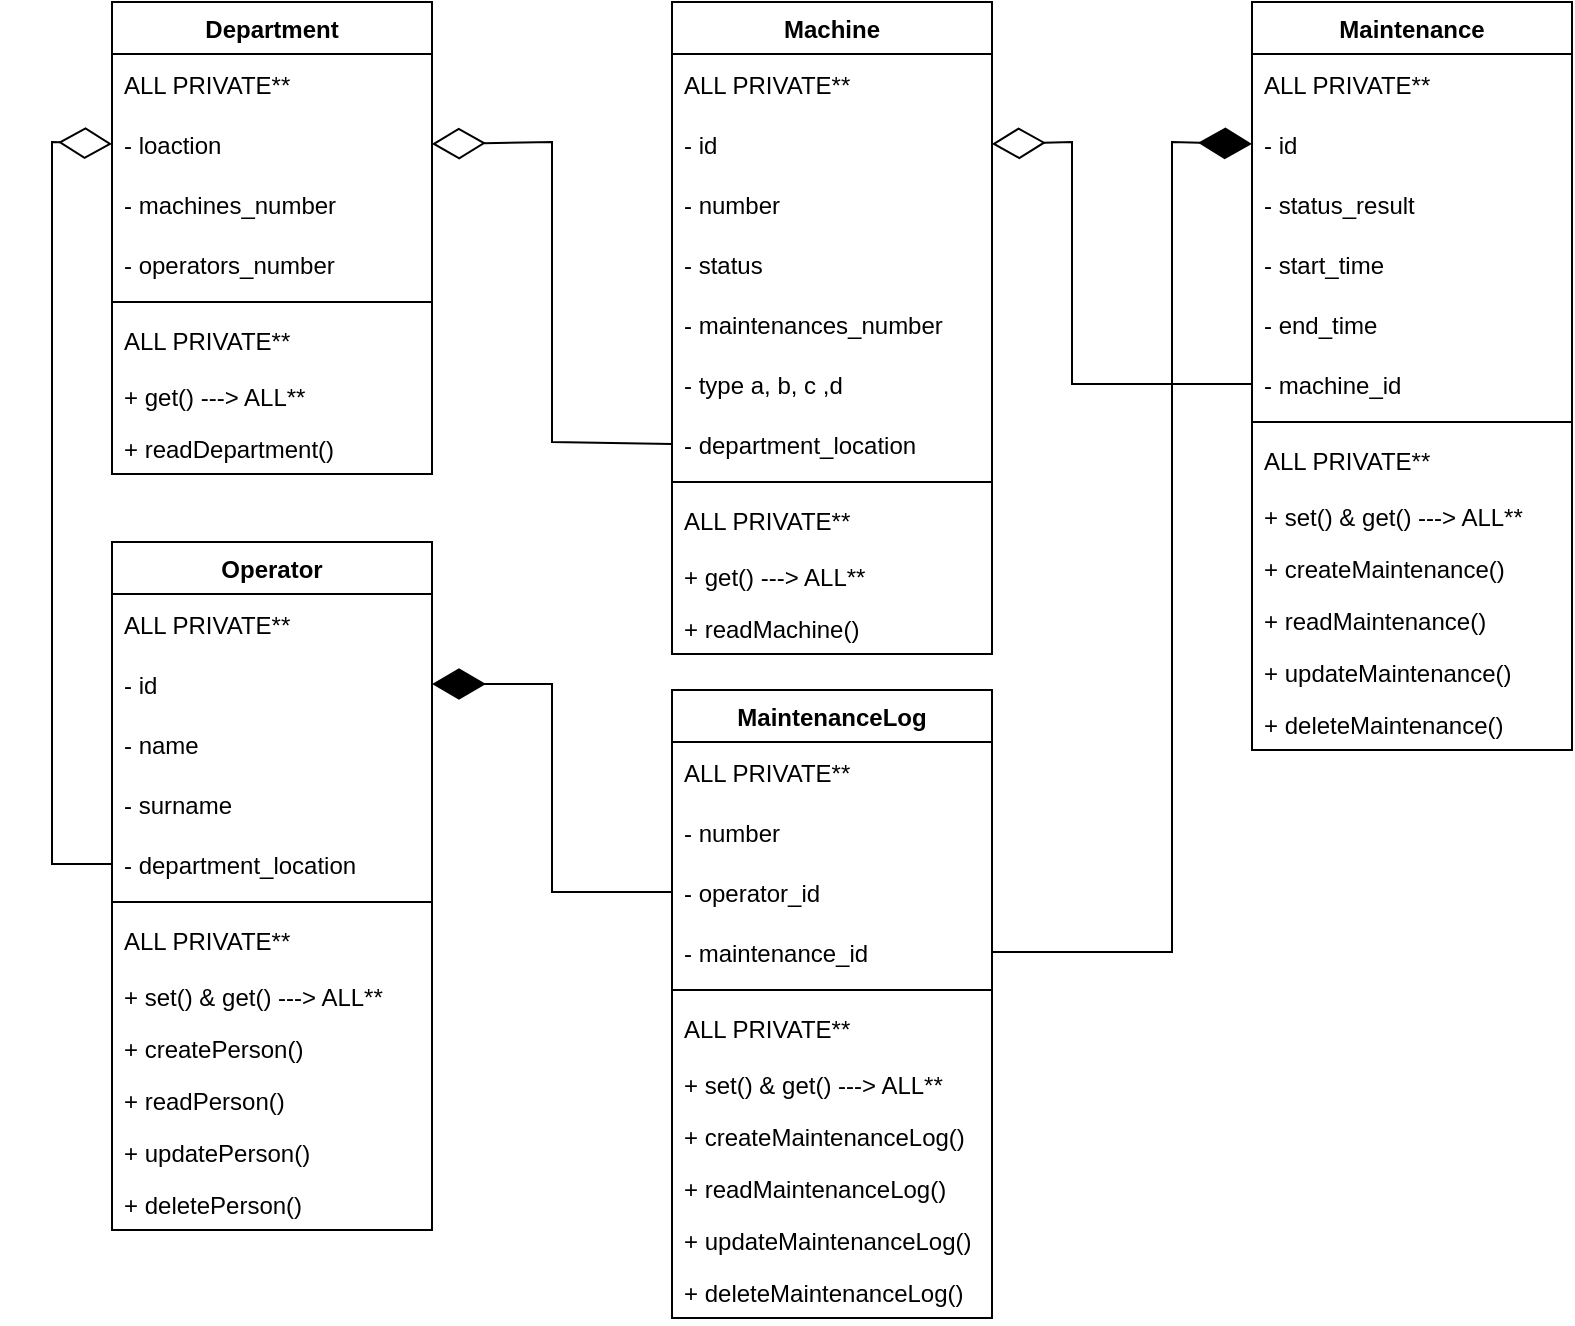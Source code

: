 <mxfile version="20.4.0" type="device"><diagram id="C5RBs43oDa-KdzZeNtuy" name="Page-1"><mxGraphModel dx="1398" dy="1947" grid="1" gridSize="10" guides="1" tooltips="1" connect="1" arrows="1" fold="1" page="1" pageScale="1" pageWidth="827" pageHeight="1169" math="0" shadow="0"><root><mxCell id="WIyWlLk6GJQsqaUBKTNV-0"/><mxCell id="WIyWlLk6GJQsqaUBKTNV-1" parent="WIyWlLk6GJQsqaUBKTNV-0"/><mxCell id="Bt64smCCKo_shY4i3-QX-8" value="Operator" style="swimlane;fontStyle=1;align=center;verticalAlign=top;childLayout=stackLayout;horizontal=1;startSize=26;horizontalStack=0;resizeParent=1;resizeParentMax=0;resizeLast=0;collapsible=1;marginBottom=0;" parent="WIyWlLk6GJQsqaUBKTNV-1" vertex="1"><mxGeometry x="60" y="-890" width="160" height="344" as="geometry"/></mxCell><mxCell id="Bt64smCCKo_shY4i3-QX-17" value="ALL PRIVATE**" style="text;strokeColor=none;fillColor=none;align=left;verticalAlign=middle;spacingLeft=4;spacingRight=4;overflow=hidden;points=[[0,0.5],[1,0.5]];portConstraint=eastwest;rotatable=0;" parent="Bt64smCCKo_shY4i3-QX-8" vertex="1"><mxGeometry y="26" width="160" height="30" as="geometry"/></mxCell><mxCell id="Bt64smCCKo_shY4i3-QX-31" value="- id" style="text;strokeColor=none;fillColor=none;align=left;verticalAlign=middle;spacingLeft=4;spacingRight=4;overflow=hidden;points=[[0,0.5],[1,0.5]];portConstraint=eastwest;rotatable=0;" parent="Bt64smCCKo_shY4i3-QX-8" vertex="1"><mxGeometry y="56" width="160" height="30" as="geometry"/></mxCell><mxCell id="Bt64smCCKo_shY4i3-QX-19" value="- name" style="text;strokeColor=none;fillColor=none;align=left;verticalAlign=middle;spacingLeft=4;spacingRight=4;overflow=hidden;points=[[0,0.5],[1,0.5]];portConstraint=eastwest;rotatable=0;" parent="Bt64smCCKo_shY4i3-QX-8" vertex="1"><mxGeometry y="86" width="160" height="30" as="geometry"/></mxCell><mxCell id="Bt64smCCKo_shY4i3-QX-20" value="- surname" style="text;strokeColor=none;fillColor=none;align=left;verticalAlign=middle;spacingLeft=4;spacingRight=4;overflow=hidden;points=[[0,0.5],[1,0.5]];portConstraint=eastwest;rotatable=0;" parent="Bt64smCCKo_shY4i3-QX-8" vertex="1"><mxGeometry y="116" width="160" height="30" as="geometry"/></mxCell><mxCell id="Bt64smCCKo_shY4i3-QX-21" value="- department_location" style="text;strokeColor=none;fillColor=none;align=left;verticalAlign=middle;spacingLeft=4;spacingRight=4;overflow=hidden;points=[[0,0.5],[1,0.5]];portConstraint=eastwest;rotatable=0;" parent="Bt64smCCKo_shY4i3-QX-8" vertex="1"><mxGeometry y="146" width="160" height="30" as="geometry"/></mxCell><mxCell id="Bt64smCCKo_shY4i3-QX-10" value="" style="line;strokeWidth=1;fillColor=none;align=left;verticalAlign=middle;spacingTop=-1;spacingLeft=3;spacingRight=3;rotatable=0;labelPosition=right;points=[];portConstraint=eastwest;strokeColor=inherit;" parent="Bt64smCCKo_shY4i3-QX-8" vertex="1"><mxGeometry y="176" width="160" height="8" as="geometry"/></mxCell><mxCell id="knzZrBF3Gq1i_UFLBEy_-6" value="ALL PRIVATE**" style="text;strokeColor=none;fillColor=none;align=left;verticalAlign=middle;spacingLeft=4;spacingRight=4;overflow=hidden;points=[[0,0.5],[1,0.5]];portConstraint=eastwest;rotatable=0;" parent="Bt64smCCKo_shY4i3-QX-8" vertex="1"><mxGeometry y="184" width="160" height="30" as="geometry"/></mxCell><mxCell id="Bt64smCCKo_shY4i3-QX-11" value="+ set() &amp; get() ---&gt; ALL**" style="text;strokeColor=none;fillColor=none;align=left;verticalAlign=top;spacingLeft=4;spacingRight=4;overflow=hidden;rotatable=0;points=[[0,0.5],[1,0.5]];portConstraint=eastwest;" parent="Bt64smCCKo_shY4i3-QX-8" vertex="1"><mxGeometry y="214" width="160" height="26" as="geometry"/></mxCell><mxCell id="Bt64smCCKo_shY4i3-QX-89" value="+ createPerson()" style="text;strokeColor=none;fillColor=none;align=left;verticalAlign=top;spacingLeft=4;spacingRight=4;overflow=hidden;rotatable=0;points=[[0,0.5],[1,0.5]];portConstraint=eastwest;" parent="Bt64smCCKo_shY4i3-QX-8" vertex="1"><mxGeometry y="240" width="160" height="26" as="geometry"/></mxCell><mxCell id="Bt64smCCKo_shY4i3-QX-90" value="+ readPerson()" style="text;strokeColor=none;fillColor=none;align=left;verticalAlign=top;spacingLeft=4;spacingRight=4;overflow=hidden;rotatable=0;points=[[0,0.5],[1,0.5]];portConstraint=eastwest;" parent="Bt64smCCKo_shY4i3-QX-8" vertex="1"><mxGeometry y="266" width="160" height="26" as="geometry"/></mxCell><mxCell id="Bt64smCCKo_shY4i3-QX-91" value="+ updatePerson()" style="text;strokeColor=none;fillColor=none;align=left;verticalAlign=top;spacingLeft=4;spacingRight=4;overflow=hidden;rotatable=0;points=[[0,0.5],[1,0.5]];portConstraint=eastwest;" parent="Bt64smCCKo_shY4i3-QX-8" vertex="1"><mxGeometry y="292" width="160" height="26" as="geometry"/></mxCell><mxCell id="Bt64smCCKo_shY4i3-QX-92" value="+ deletePerson()" style="text;strokeColor=none;fillColor=none;align=left;verticalAlign=top;spacingLeft=4;spacingRight=4;overflow=hidden;rotatable=0;points=[[0,0.5],[1,0.5]];portConstraint=eastwest;" parent="Bt64smCCKo_shY4i3-QX-8" vertex="1"><mxGeometry y="318" width="160" height="26" as="geometry"/></mxCell><mxCell id="Bt64smCCKo_shY4i3-QX-23" value="Department" style="swimlane;fontStyle=1;align=center;verticalAlign=top;childLayout=stackLayout;horizontal=1;startSize=26;horizontalStack=0;resizeParent=1;resizeParentMax=0;resizeLast=0;collapsible=1;marginBottom=0;" parent="WIyWlLk6GJQsqaUBKTNV-1" vertex="1"><mxGeometry x="60" y="-1160" width="160" height="236" as="geometry"/></mxCell><mxCell id="Bt64smCCKo_shY4i3-QX-24" value="ALL PRIVATE**" style="text;strokeColor=none;fillColor=none;align=left;verticalAlign=middle;spacingLeft=4;spacingRight=4;overflow=hidden;points=[[0,0.5],[1,0.5]];portConstraint=eastwest;rotatable=0;" parent="Bt64smCCKo_shY4i3-QX-23" vertex="1"><mxGeometry y="26" width="160" height="30" as="geometry"/></mxCell><mxCell id="Bt64smCCKo_shY4i3-QX-26" value="- loaction" style="text;strokeColor=none;fillColor=none;align=left;verticalAlign=middle;spacingLeft=4;spacingRight=4;overflow=hidden;points=[[0,0.5],[1,0.5]];portConstraint=eastwest;rotatable=0;" parent="Bt64smCCKo_shY4i3-QX-23" vertex="1"><mxGeometry y="56" width="160" height="30" as="geometry"/></mxCell><mxCell id="Bt64smCCKo_shY4i3-QX-27" value="- machines_number" style="text;strokeColor=none;fillColor=none;align=left;verticalAlign=middle;spacingLeft=4;spacingRight=4;overflow=hidden;points=[[0,0.5],[1,0.5]];portConstraint=eastwest;rotatable=0;" parent="Bt64smCCKo_shY4i3-QX-23" vertex="1"><mxGeometry y="86" width="160" height="30" as="geometry"/></mxCell><mxCell id="Bt64smCCKo_shY4i3-QX-28" value="- operators_number" style="text;strokeColor=none;fillColor=none;align=left;verticalAlign=middle;spacingLeft=4;spacingRight=4;overflow=hidden;points=[[0,0.5],[1,0.5]];portConstraint=eastwest;rotatable=0;" parent="Bt64smCCKo_shY4i3-QX-23" vertex="1"><mxGeometry y="116" width="160" height="30" as="geometry"/></mxCell><mxCell id="Bt64smCCKo_shY4i3-QX-29" value="" style="line;strokeWidth=1;fillColor=none;align=left;verticalAlign=middle;spacingTop=-1;spacingLeft=3;spacingRight=3;rotatable=0;labelPosition=right;points=[];portConstraint=eastwest;strokeColor=inherit;" parent="Bt64smCCKo_shY4i3-QX-23" vertex="1"><mxGeometry y="146" width="160" height="8" as="geometry"/></mxCell><mxCell id="knzZrBF3Gq1i_UFLBEy_-2" value="ALL PRIVATE**" style="text;strokeColor=none;fillColor=none;align=left;verticalAlign=middle;spacingLeft=4;spacingRight=4;overflow=hidden;points=[[0,0.5],[1,0.5]];portConstraint=eastwest;rotatable=0;" parent="Bt64smCCKo_shY4i3-QX-23" vertex="1"><mxGeometry y="154" width="160" height="30" as="geometry"/></mxCell><mxCell id="Bt64smCCKo_shY4i3-QX-30" value="+ get() ---&gt; ALL**" style="text;strokeColor=none;fillColor=none;align=left;verticalAlign=top;spacingLeft=4;spacingRight=4;overflow=hidden;rotatable=0;points=[[0,0.5],[1,0.5]];portConstraint=eastwest;" parent="Bt64smCCKo_shY4i3-QX-23" vertex="1"><mxGeometry y="184" width="160" height="26" as="geometry"/></mxCell><mxCell id="Bt64smCCKo_shY4i3-QX-87" value="+ readDepartment()" style="text;strokeColor=none;fillColor=none;align=left;verticalAlign=top;spacingLeft=4;spacingRight=4;overflow=hidden;rotatable=0;points=[[0,0.5],[1,0.5]];portConstraint=eastwest;" parent="Bt64smCCKo_shY4i3-QX-23" vertex="1"><mxGeometry y="210" width="160" height="26" as="geometry"/></mxCell><mxCell id="Bt64smCCKo_shY4i3-QX-32" value="Machine" style="swimlane;fontStyle=1;align=center;verticalAlign=top;childLayout=stackLayout;horizontal=1;startSize=26;horizontalStack=0;resizeParent=1;resizeParentMax=0;resizeLast=0;collapsible=1;marginBottom=0;" parent="WIyWlLk6GJQsqaUBKTNV-1" vertex="1"><mxGeometry x="340" y="-1160" width="160" height="326" as="geometry"/></mxCell><mxCell id="Bt64smCCKo_shY4i3-QX-33" value="ALL PRIVATE**" style="text;strokeColor=none;fillColor=none;align=left;verticalAlign=middle;spacingLeft=4;spacingRight=4;overflow=hidden;points=[[0,0.5],[1,0.5]];portConstraint=eastwest;rotatable=0;" parent="Bt64smCCKo_shY4i3-QX-32" vertex="1"><mxGeometry y="26" width="160" height="30" as="geometry"/></mxCell><mxCell id="Bt64smCCKo_shY4i3-QX-34" value="- id" style="text;strokeColor=none;fillColor=none;align=left;verticalAlign=middle;spacingLeft=4;spacingRight=4;overflow=hidden;points=[[0,0.5],[1,0.5]];portConstraint=eastwest;rotatable=0;" parent="Bt64smCCKo_shY4i3-QX-32" vertex="1"><mxGeometry y="56" width="160" height="30" as="geometry"/></mxCell><mxCell id="a0B0zxRrG04tBn1H2wRA-0" value="- number" style="text;strokeColor=none;fillColor=none;align=left;verticalAlign=middle;spacingLeft=4;spacingRight=4;overflow=hidden;points=[[0,0.5],[1,0.5]];portConstraint=eastwest;rotatable=0;" parent="Bt64smCCKo_shY4i3-QX-32" vertex="1"><mxGeometry y="86" width="160" height="30" as="geometry"/></mxCell><mxCell id="Bt64smCCKo_shY4i3-QX-35" value="- status" style="text;strokeColor=none;fillColor=none;align=left;verticalAlign=middle;spacingLeft=4;spacingRight=4;overflow=hidden;points=[[0,0.5],[1,0.5]];portConstraint=eastwest;rotatable=0;" parent="Bt64smCCKo_shY4i3-QX-32" vertex="1"><mxGeometry y="116" width="160" height="30" as="geometry"/></mxCell><mxCell id="a0B0zxRrG04tBn1H2wRA-1" value="- maintenances_number" style="text;strokeColor=none;fillColor=none;align=left;verticalAlign=middle;spacingLeft=4;spacingRight=4;overflow=hidden;points=[[0,0.5],[1,0.5]];portConstraint=eastwest;rotatable=0;" parent="Bt64smCCKo_shY4i3-QX-32" vertex="1"><mxGeometry y="146" width="160" height="30" as="geometry"/></mxCell><mxCell id="Bt64smCCKo_shY4i3-QX-36" value="- type a, b, c ,d" style="text;strokeColor=none;fillColor=none;align=left;verticalAlign=middle;spacingLeft=4;spacingRight=4;overflow=hidden;points=[[0,0.5],[1,0.5]];portConstraint=eastwest;rotatable=0;" parent="Bt64smCCKo_shY4i3-QX-32" vertex="1"><mxGeometry y="176" width="160" height="30" as="geometry"/></mxCell><mxCell id="Bt64smCCKo_shY4i3-QX-37" value="- department_location" style="text;strokeColor=none;fillColor=none;align=left;verticalAlign=middle;spacingLeft=4;spacingRight=4;overflow=hidden;points=[[0,0.5],[1,0.5]];portConstraint=eastwest;rotatable=0;" parent="Bt64smCCKo_shY4i3-QX-32" vertex="1"><mxGeometry y="206" width="160" height="30" as="geometry"/></mxCell><mxCell id="Bt64smCCKo_shY4i3-QX-38" value="" style="line;strokeWidth=1;fillColor=none;align=left;verticalAlign=middle;spacingTop=-1;spacingLeft=3;spacingRight=3;rotatable=0;labelPosition=right;points=[];portConstraint=eastwest;strokeColor=inherit;" parent="Bt64smCCKo_shY4i3-QX-32" vertex="1"><mxGeometry y="236" width="160" height="8" as="geometry"/></mxCell><mxCell id="knzZrBF3Gq1i_UFLBEy_-3" value="ALL PRIVATE**" style="text;strokeColor=none;fillColor=none;align=left;verticalAlign=middle;spacingLeft=4;spacingRight=4;overflow=hidden;points=[[0,0.5],[1,0.5]];portConstraint=eastwest;rotatable=0;" parent="Bt64smCCKo_shY4i3-QX-32" vertex="1"><mxGeometry y="244" width="160" height="30" as="geometry"/></mxCell><mxCell id="Bt64smCCKo_shY4i3-QX-39" value="+ get() ---&gt; ALL**" style="text;strokeColor=none;fillColor=none;align=left;verticalAlign=top;spacingLeft=4;spacingRight=4;overflow=hidden;rotatable=0;points=[[0,0.5],[1,0.5]];portConstraint=eastwest;" parent="Bt64smCCKo_shY4i3-QX-32" vertex="1"><mxGeometry y="274" width="160" height="26" as="geometry"/></mxCell><mxCell id="Bt64smCCKo_shY4i3-QX-88" value="+ readMachine()" style="text;strokeColor=none;fillColor=none;align=left;verticalAlign=top;spacingLeft=4;spacingRight=4;overflow=hidden;rotatable=0;points=[[0,0.5],[1,0.5]];portConstraint=eastwest;" parent="Bt64smCCKo_shY4i3-QX-32" vertex="1"><mxGeometry y="300" width="160" height="26" as="geometry"/></mxCell><mxCell id="Bt64smCCKo_shY4i3-QX-49" value="Maintenance" style="swimlane;fontStyle=1;align=center;verticalAlign=top;childLayout=stackLayout;horizontal=1;startSize=26;horizontalStack=0;resizeParent=1;resizeParentMax=0;resizeLast=0;collapsible=1;marginBottom=0;" parent="WIyWlLk6GJQsqaUBKTNV-1" vertex="1"><mxGeometry x="630" y="-1160" width="160" height="374" as="geometry"/></mxCell><mxCell id="Bt64smCCKo_shY4i3-QX-50" value="ALL PRIVATE**" style="text;strokeColor=none;fillColor=none;align=left;verticalAlign=middle;spacingLeft=4;spacingRight=4;overflow=hidden;points=[[0,0.5],[1,0.5]];portConstraint=eastwest;rotatable=0;" parent="Bt64smCCKo_shY4i3-QX-49" vertex="1"><mxGeometry y="26" width="160" height="30" as="geometry"/></mxCell><mxCell id="Bt64smCCKo_shY4i3-QX-51" value="- id" style="text;strokeColor=none;fillColor=none;align=left;verticalAlign=middle;spacingLeft=4;spacingRight=4;overflow=hidden;points=[[0,0.5],[1,0.5]];portConstraint=eastwest;rotatable=0;" parent="Bt64smCCKo_shY4i3-QX-49" vertex="1"><mxGeometry y="56" width="160" height="30" as="geometry"/></mxCell><mxCell id="Bt64smCCKo_shY4i3-QX-52" value="- status_result" style="text;strokeColor=none;fillColor=none;align=left;verticalAlign=middle;spacingLeft=4;spacingRight=4;overflow=hidden;points=[[0,0.5],[1,0.5]];portConstraint=eastwest;rotatable=0;" parent="Bt64smCCKo_shY4i3-QX-49" vertex="1"><mxGeometry y="86" width="160" height="30" as="geometry"/></mxCell><mxCell id="Bt64smCCKo_shY4i3-QX-54" value="- start_time" style="text;strokeColor=none;fillColor=none;align=left;verticalAlign=middle;spacingLeft=4;spacingRight=4;overflow=hidden;points=[[0,0.5],[1,0.5]];portConstraint=eastwest;rotatable=0;" parent="Bt64smCCKo_shY4i3-QX-49" vertex="1"><mxGeometry y="116" width="160" height="30" as="geometry"/></mxCell><mxCell id="Bt64smCCKo_shY4i3-QX-55" value="- end_time" style="text;strokeColor=none;fillColor=none;align=left;verticalAlign=middle;spacingLeft=4;spacingRight=4;overflow=hidden;points=[[0,0.5],[1,0.5]];portConstraint=eastwest;rotatable=0;" parent="Bt64smCCKo_shY4i3-QX-49" vertex="1"><mxGeometry y="146" width="160" height="30" as="geometry"/></mxCell><mxCell id="Bt64smCCKo_shY4i3-QX-59" value="- machine_id" style="text;strokeColor=none;fillColor=none;align=left;verticalAlign=middle;spacingLeft=4;spacingRight=4;overflow=hidden;points=[[0,0.5],[1,0.5]];portConstraint=eastwest;rotatable=0;" parent="Bt64smCCKo_shY4i3-QX-49" vertex="1"><mxGeometry y="176" width="160" height="30" as="geometry"/></mxCell><mxCell id="Bt64smCCKo_shY4i3-QX-56" value="" style="line;strokeWidth=1;fillColor=none;align=left;verticalAlign=middle;spacingTop=-1;spacingLeft=3;spacingRight=3;rotatable=0;labelPosition=right;points=[];portConstraint=eastwest;strokeColor=inherit;" parent="Bt64smCCKo_shY4i3-QX-49" vertex="1"><mxGeometry y="206" width="160" height="8" as="geometry"/></mxCell><mxCell id="knzZrBF3Gq1i_UFLBEy_-4" value="ALL PRIVATE**" style="text;strokeColor=none;fillColor=none;align=left;verticalAlign=middle;spacingLeft=4;spacingRight=4;overflow=hidden;points=[[0,0.5],[1,0.5]];portConstraint=eastwest;rotatable=0;" parent="Bt64smCCKo_shY4i3-QX-49" vertex="1"><mxGeometry y="214" width="160" height="30" as="geometry"/></mxCell><mxCell id="Bt64smCCKo_shY4i3-QX-78" value="+ set() &amp; get() ---&gt; ALL**" style="text;strokeColor=none;fillColor=none;align=left;verticalAlign=top;spacingLeft=4;spacingRight=4;overflow=hidden;rotatable=0;points=[[0,0.5],[1,0.5]];portConstraint=eastwest;" parent="Bt64smCCKo_shY4i3-QX-49" vertex="1"><mxGeometry y="244" width="160" height="26" as="geometry"/></mxCell><mxCell id="Bt64smCCKo_shY4i3-QX-57" value="+ createMaintenance()" style="text;strokeColor=none;fillColor=none;align=left;verticalAlign=top;spacingLeft=4;spacingRight=4;overflow=hidden;rotatable=0;points=[[0,0.5],[1,0.5]];portConstraint=eastwest;" parent="Bt64smCCKo_shY4i3-QX-49" vertex="1"><mxGeometry y="270" width="160" height="26" as="geometry"/></mxCell><mxCell id="Bt64smCCKo_shY4i3-QX-83" value="+ readMaintenance()" style="text;strokeColor=none;fillColor=none;align=left;verticalAlign=top;spacingLeft=4;spacingRight=4;overflow=hidden;rotatable=0;points=[[0,0.5],[1,0.5]];portConstraint=eastwest;" parent="Bt64smCCKo_shY4i3-QX-49" vertex="1"><mxGeometry y="296" width="160" height="26" as="geometry"/></mxCell><mxCell id="Bt64smCCKo_shY4i3-QX-82" value="+ updateMaintenance()" style="text;strokeColor=none;fillColor=none;align=left;verticalAlign=top;spacingLeft=4;spacingRight=4;overflow=hidden;rotatable=0;points=[[0,0.5],[1,0.5]];portConstraint=eastwest;" parent="Bt64smCCKo_shY4i3-QX-49" vertex="1"><mxGeometry y="322" width="160" height="26" as="geometry"/></mxCell><mxCell id="Bt64smCCKo_shY4i3-QX-84" value="+ deleteMaintenance()" style="text;strokeColor=none;fillColor=none;align=left;verticalAlign=top;spacingLeft=4;spacingRight=4;overflow=hidden;rotatable=0;points=[[0,0.5],[1,0.5]];portConstraint=eastwest;" parent="Bt64smCCKo_shY4i3-QX-49" vertex="1"><mxGeometry y="348" width="160" height="26" as="geometry"/></mxCell><mxCell id="Bt64smCCKo_shY4i3-QX-60" value="MaintenanceLog" style="swimlane;fontStyle=1;align=center;verticalAlign=top;childLayout=stackLayout;horizontal=1;startSize=26;horizontalStack=0;resizeParent=1;resizeParentMax=0;resizeLast=0;collapsible=1;marginBottom=0;" parent="WIyWlLk6GJQsqaUBKTNV-1" vertex="1"><mxGeometry x="340" y="-816" width="160" height="314" as="geometry"/></mxCell><mxCell id="Bt64smCCKo_shY4i3-QX-61" value="ALL PRIVATE**" style="text;strokeColor=none;fillColor=none;align=left;verticalAlign=middle;spacingLeft=4;spacingRight=4;overflow=hidden;points=[[0,0.5],[1,0.5]];portConstraint=eastwest;rotatable=0;" parent="Bt64smCCKo_shY4i3-QX-60" vertex="1"><mxGeometry y="26" width="160" height="30" as="geometry"/></mxCell><mxCell id="Bt64smCCKo_shY4i3-QX-72" value="- number" style="text;strokeColor=none;fillColor=none;align=left;verticalAlign=middle;spacingLeft=4;spacingRight=4;overflow=hidden;points=[[0,0.5],[1,0.5]];portConstraint=eastwest;rotatable=0;" parent="Bt64smCCKo_shY4i3-QX-60" vertex="1"><mxGeometry y="56" width="160" height="30" as="geometry"/></mxCell><mxCell id="Bt64smCCKo_shY4i3-QX-62" value="- operator_id" style="text;strokeColor=none;fillColor=none;align=left;verticalAlign=middle;spacingLeft=4;spacingRight=4;overflow=hidden;points=[[0,0.5],[1,0.5]];portConstraint=eastwest;rotatable=0;" parent="Bt64smCCKo_shY4i3-QX-60" vertex="1"><mxGeometry y="86" width="160" height="30" as="geometry"/></mxCell><mxCell id="Bt64smCCKo_shY4i3-QX-63" value="- maintenance_id" style="text;strokeColor=none;fillColor=none;align=left;verticalAlign=middle;spacingLeft=4;spacingRight=4;overflow=hidden;points=[[0,0.5],[1,0.5]];portConstraint=eastwest;rotatable=0;" parent="Bt64smCCKo_shY4i3-QX-60" vertex="1"><mxGeometry y="116" width="160" height="30" as="geometry"/></mxCell><mxCell id="Bt64smCCKo_shY4i3-QX-66" value="" style="line;strokeWidth=1;fillColor=none;align=left;verticalAlign=middle;spacingTop=-1;spacingLeft=3;spacingRight=3;rotatable=0;labelPosition=right;points=[];portConstraint=eastwest;strokeColor=inherit;" parent="Bt64smCCKo_shY4i3-QX-60" vertex="1"><mxGeometry y="146" width="160" height="8" as="geometry"/></mxCell><mxCell id="knzZrBF3Gq1i_UFLBEy_-5" value="ALL PRIVATE**" style="text;strokeColor=none;fillColor=none;align=left;verticalAlign=middle;spacingLeft=4;spacingRight=4;overflow=hidden;points=[[0,0.5],[1,0.5]];portConstraint=eastwest;rotatable=0;" parent="Bt64smCCKo_shY4i3-QX-60" vertex="1"><mxGeometry y="154" width="160" height="30" as="geometry"/></mxCell><mxCell id="Bt64smCCKo_shY4i3-QX-80" value="+ set() &amp; get() ---&gt; ALL**" style="text;strokeColor=none;fillColor=none;align=left;verticalAlign=top;spacingLeft=4;spacingRight=4;overflow=hidden;rotatable=0;points=[[0,0.5],[1,0.5]];portConstraint=eastwest;" parent="Bt64smCCKo_shY4i3-QX-60" vertex="1"><mxGeometry y="184" width="160" height="26" as="geometry"/></mxCell><mxCell id="Bt64smCCKo_shY4i3-QX-67" value="+ createMaintenanceLog()" style="text;strokeColor=none;fillColor=none;align=left;verticalAlign=top;spacingLeft=4;spacingRight=4;overflow=hidden;rotatable=0;points=[[0,0.5],[1,0.5]];portConstraint=eastwest;" parent="Bt64smCCKo_shY4i3-QX-60" vertex="1"><mxGeometry y="210" width="160" height="26" as="geometry"/></mxCell><mxCell id="Bt64smCCKo_shY4i3-QX-85" value="+ readMaintenanceLog()" style="text;strokeColor=none;fillColor=none;align=left;verticalAlign=top;spacingLeft=4;spacingRight=4;overflow=hidden;rotatable=0;points=[[0,0.5],[1,0.5]];portConstraint=eastwest;" parent="Bt64smCCKo_shY4i3-QX-60" vertex="1"><mxGeometry y="236" width="160" height="26" as="geometry"/></mxCell><mxCell id="Bt64smCCKo_shY4i3-QX-86" value="+ updateMaintenanceLog()" style="text;strokeColor=none;fillColor=none;align=left;verticalAlign=top;spacingLeft=4;spacingRight=4;overflow=hidden;rotatable=0;points=[[0,0.5],[1,0.5]];portConstraint=eastwest;" parent="Bt64smCCKo_shY4i3-QX-60" vertex="1"><mxGeometry y="262" width="160" height="26" as="geometry"/></mxCell><mxCell id="Bt64smCCKo_shY4i3-QX-81" value="+ deleteMaintenanceLog()" style="text;strokeColor=none;fillColor=none;align=left;verticalAlign=top;spacingLeft=4;spacingRight=4;overflow=hidden;rotatable=0;points=[[0,0.5],[1,0.5]];portConstraint=eastwest;" parent="Bt64smCCKo_shY4i3-QX-60" vertex="1"><mxGeometry y="288" width="160" height="26" as="geometry"/></mxCell><mxCell id="Bt64smCCKo_shY4i3-QX-74" value="" style="endArrow=diamondThin;endFill=1;endSize=24;html=1;rounded=0;exitX=0;exitY=0.5;exitDx=0;exitDy=0;entryX=1;entryY=0.5;entryDx=0;entryDy=0;" parent="WIyWlLk6GJQsqaUBKTNV-1" source="Bt64smCCKo_shY4i3-QX-62" target="Bt64smCCKo_shY4i3-QX-31" edge="1"><mxGeometry width="160" relative="1" as="geometry"><mxPoint x="640" y="-899" as="sourcePoint"/><mxPoint x="220" y="-810" as="targetPoint"/><Array as="points"><mxPoint x="280" y="-715"/><mxPoint x="280" y="-750"/><mxPoint x="280" y="-819"/></Array></mxGeometry></mxCell><mxCell id="knzZrBF3Gq1i_UFLBEy_-0" value="" style="endArrow=diamondThin;endFill=1;endSize=24;html=1;rounded=0;exitX=1;exitY=0.5;exitDx=0;exitDy=0;entryX=0;entryY=0.5;entryDx=0;entryDy=0;" parent="WIyWlLk6GJQsqaUBKTNV-1" source="Bt64smCCKo_shY4i3-QX-63" target="Bt64smCCKo_shY4i3-QX-51" edge="1"><mxGeometry width="160" relative="1" as="geometry"><mxPoint x="750" y="-620" as="sourcePoint"/><mxPoint x="630" y="-770" as="targetPoint"/><Array as="points"><mxPoint x="590" y="-685"/><mxPoint x="590" y="-1090"/></Array></mxGeometry></mxCell><mxCell id="sirZOsQI7RFc6uecTp-y-0" value="" style="endArrow=diamondThin;endFill=0;endSize=24;html=1;rounded=0;exitX=0;exitY=0.5;exitDx=0;exitDy=0;entryX=0;entryY=0.5;entryDx=0;entryDy=0;" edge="1" parent="WIyWlLk6GJQsqaUBKTNV-1" source="Bt64smCCKo_shY4i3-QX-21" target="Bt64smCCKo_shY4i3-QX-26"><mxGeometry width="160" relative="1" as="geometry"><mxPoint x="30" y="-470" as="sourcePoint"/><mxPoint x="30" y="-1080" as="targetPoint"/><Array as="points"><mxPoint x="30" y="-729"/><mxPoint x="30" y="-1090"/></Array></mxGeometry></mxCell><mxCell id="sirZOsQI7RFc6uecTp-y-1" value="" style="endArrow=diamondThin;endFill=0;endSize=24;html=1;rounded=0;exitX=0;exitY=0.5;exitDx=0;exitDy=0;entryX=1;entryY=0.5;entryDx=0;entryDy=0;" edge="1" parent="WIyWlLk6GJQsqaUBKTNV-1" source="Bt64smCCKo_shY4i3-QX-37" target="Bt64smCCKo_shY4i3-QX-26"><mxGeometry width="160" relative="1" as="geometry"><mxPoint x="560" y="-520" as="sourcePoint"/><mxPoint x="560" y="-880" as="targetPoint"/><Array as="points"><mxPoint x="280" y="-940"/><mxPoint x="280" y="-1090"/></Array></mxGeometry></mxCell><mxCell id="sirZOsQI7RFc6uecTp-y-2" value="" style="endArrow=diamondThin;endFill=0;endSize=24;html=1;rounded=0;exitX=0;exitY=0.5;exitDx=0;exitDy=0;entryX=1;entryY=0.5;entryDx=0;entryDy=0;" edge="1" parent="WIyWlLk6GJQsqaUBKTNV-1" source="Bt64smCCKo_shY4i3-QX-59" target="Bt64smCCKo_shY4i3-QX-34"><mxGeometry width="160" relative="1" as="geometry"><mxPoint x="70" y="-719" as="sourcePoint"/><mxPoint x="550" y="-1050" as="targetPoint"/><Array as="points"><mxPoint x="540" y="-969"/><mxPoint x="540" y="-1090"/></Array></mxGeometry></mxCell></root></mxGraphModel></diagram></mxfile>